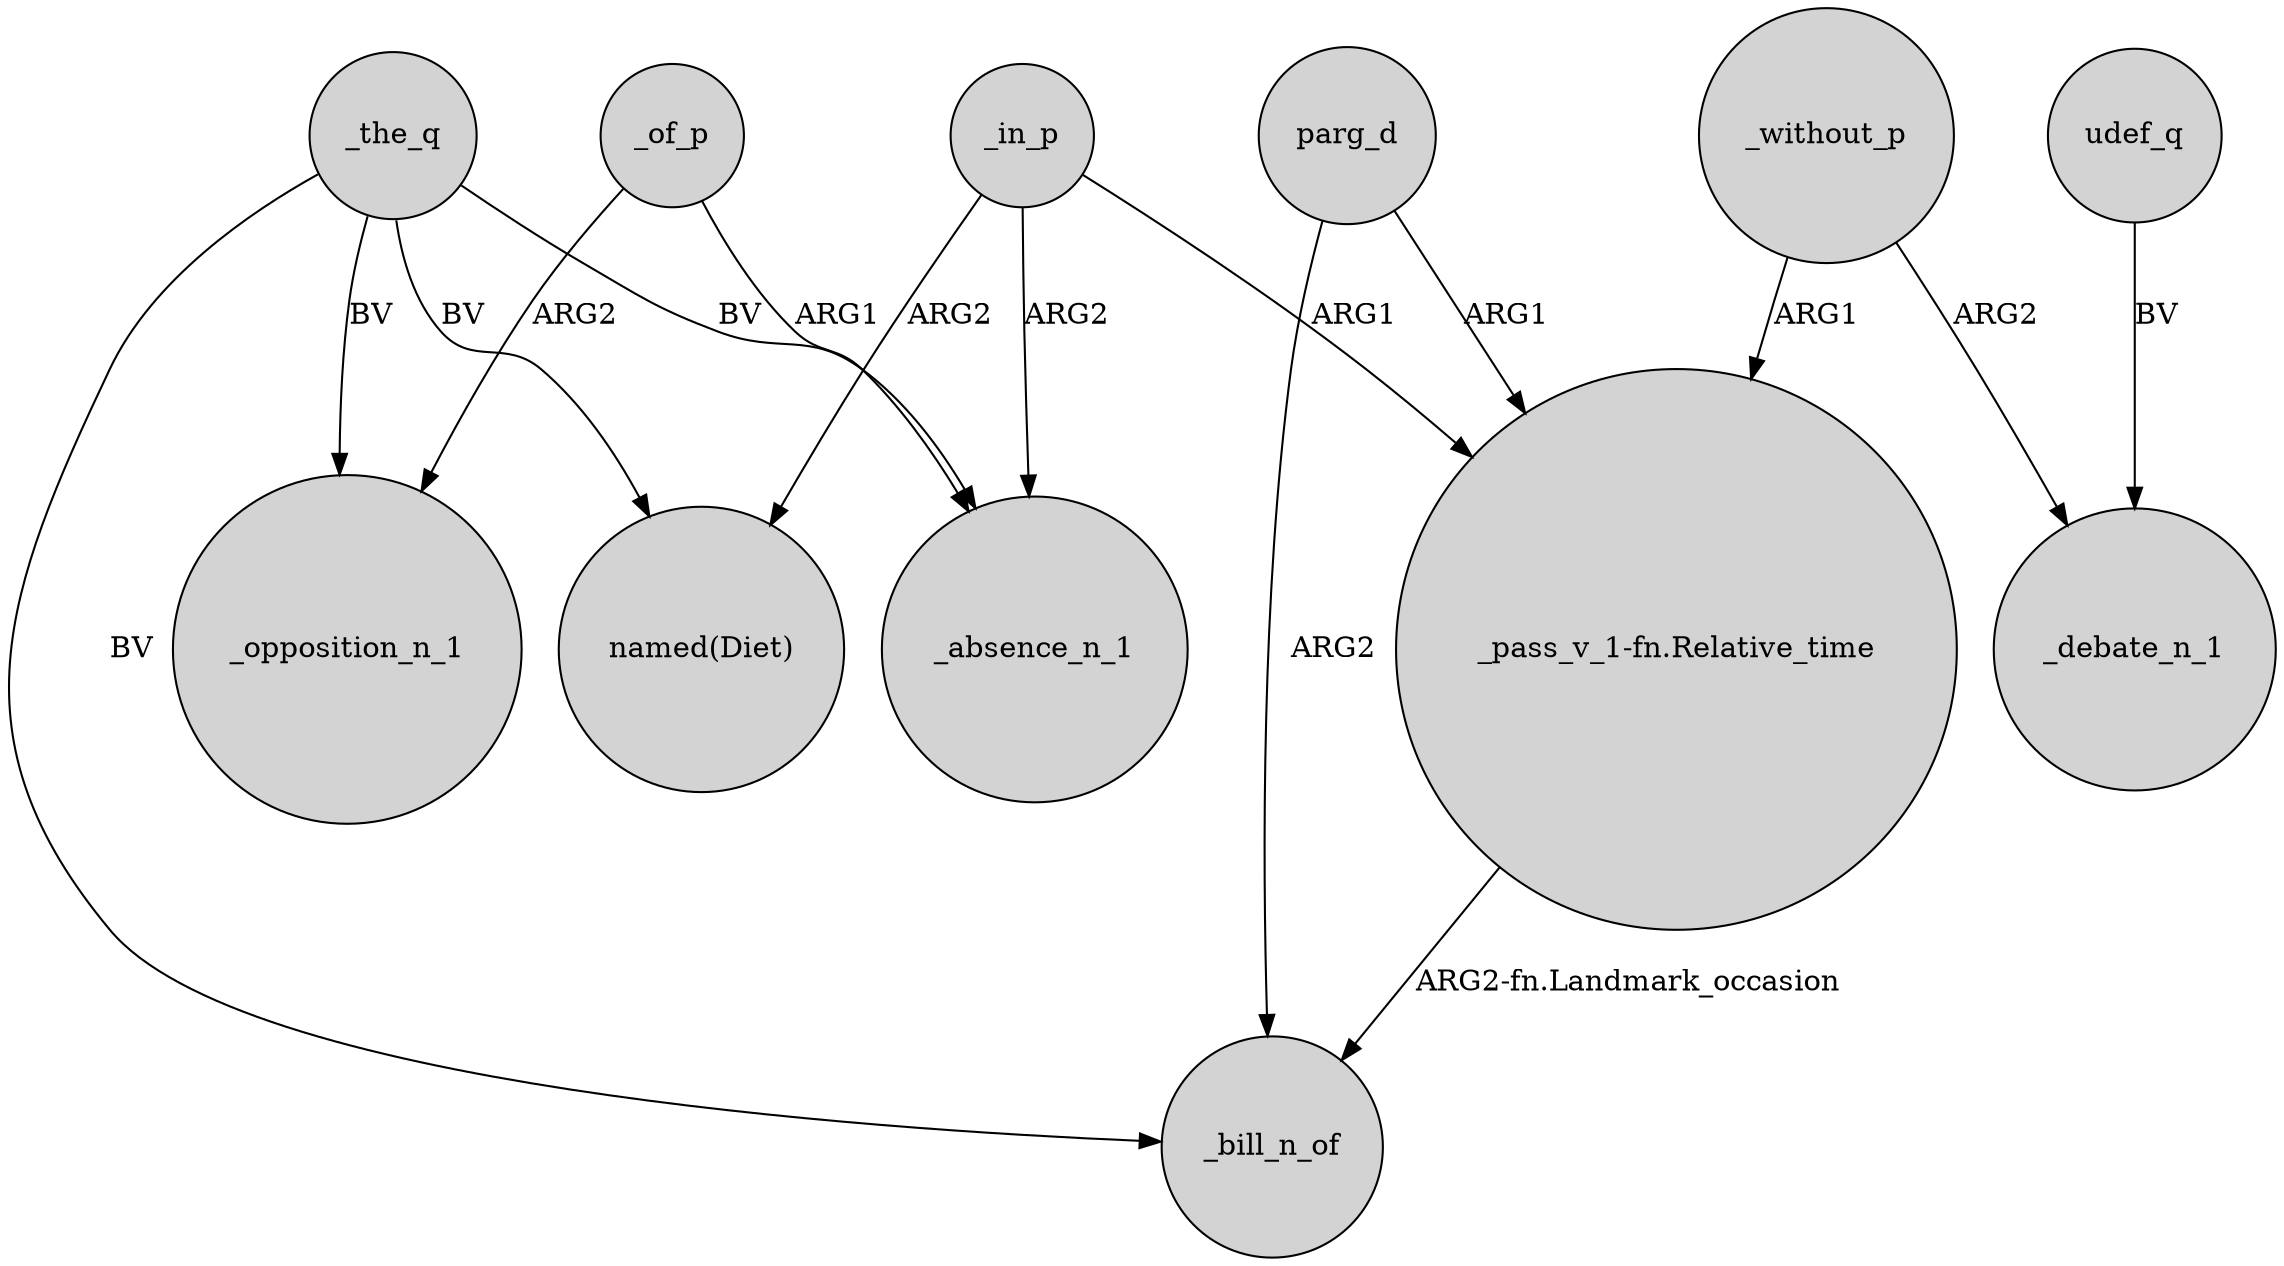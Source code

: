 digraph {
	node [shape=circle style=filled]
	"_pass_v_1-fn.Relative_time" -> _bill_n_of [label="ARG2-fn.Landmark_occasion"]
	parg_d -> "_pass_v_1-fn.Relative_time" [label=ARG1]
	_of_p -> _opposition_n_1 [label=ARG2]
	_without_p -> "_pass_v_1-fn.Relative_time" [label=ARG1]
	_without_p -> _debate_n_1 [label=ARG2]
	_in_p -> "named(Diet)" [label=ARG2]
	udef_q -> _debate_n_1 [label=BV]
	_the_q -> "named(Diet)" [label=BV]
	_of_p -> _absence_n_1 [label=ARG1]
	_the_q -> _bill_n_of [label=BV]
	_in_p -> "_pass_v_1-fn.Relative_time" [label=ARG1]
	_the_q -> _absence_n_1 [label=BV]
	parg_d -> _bill_n_of [label=ARG2]
	_the_q -> _opposition_n_1 [label=BV]
	_in_p -> _absence_n_1 [label=ARG2]
}
